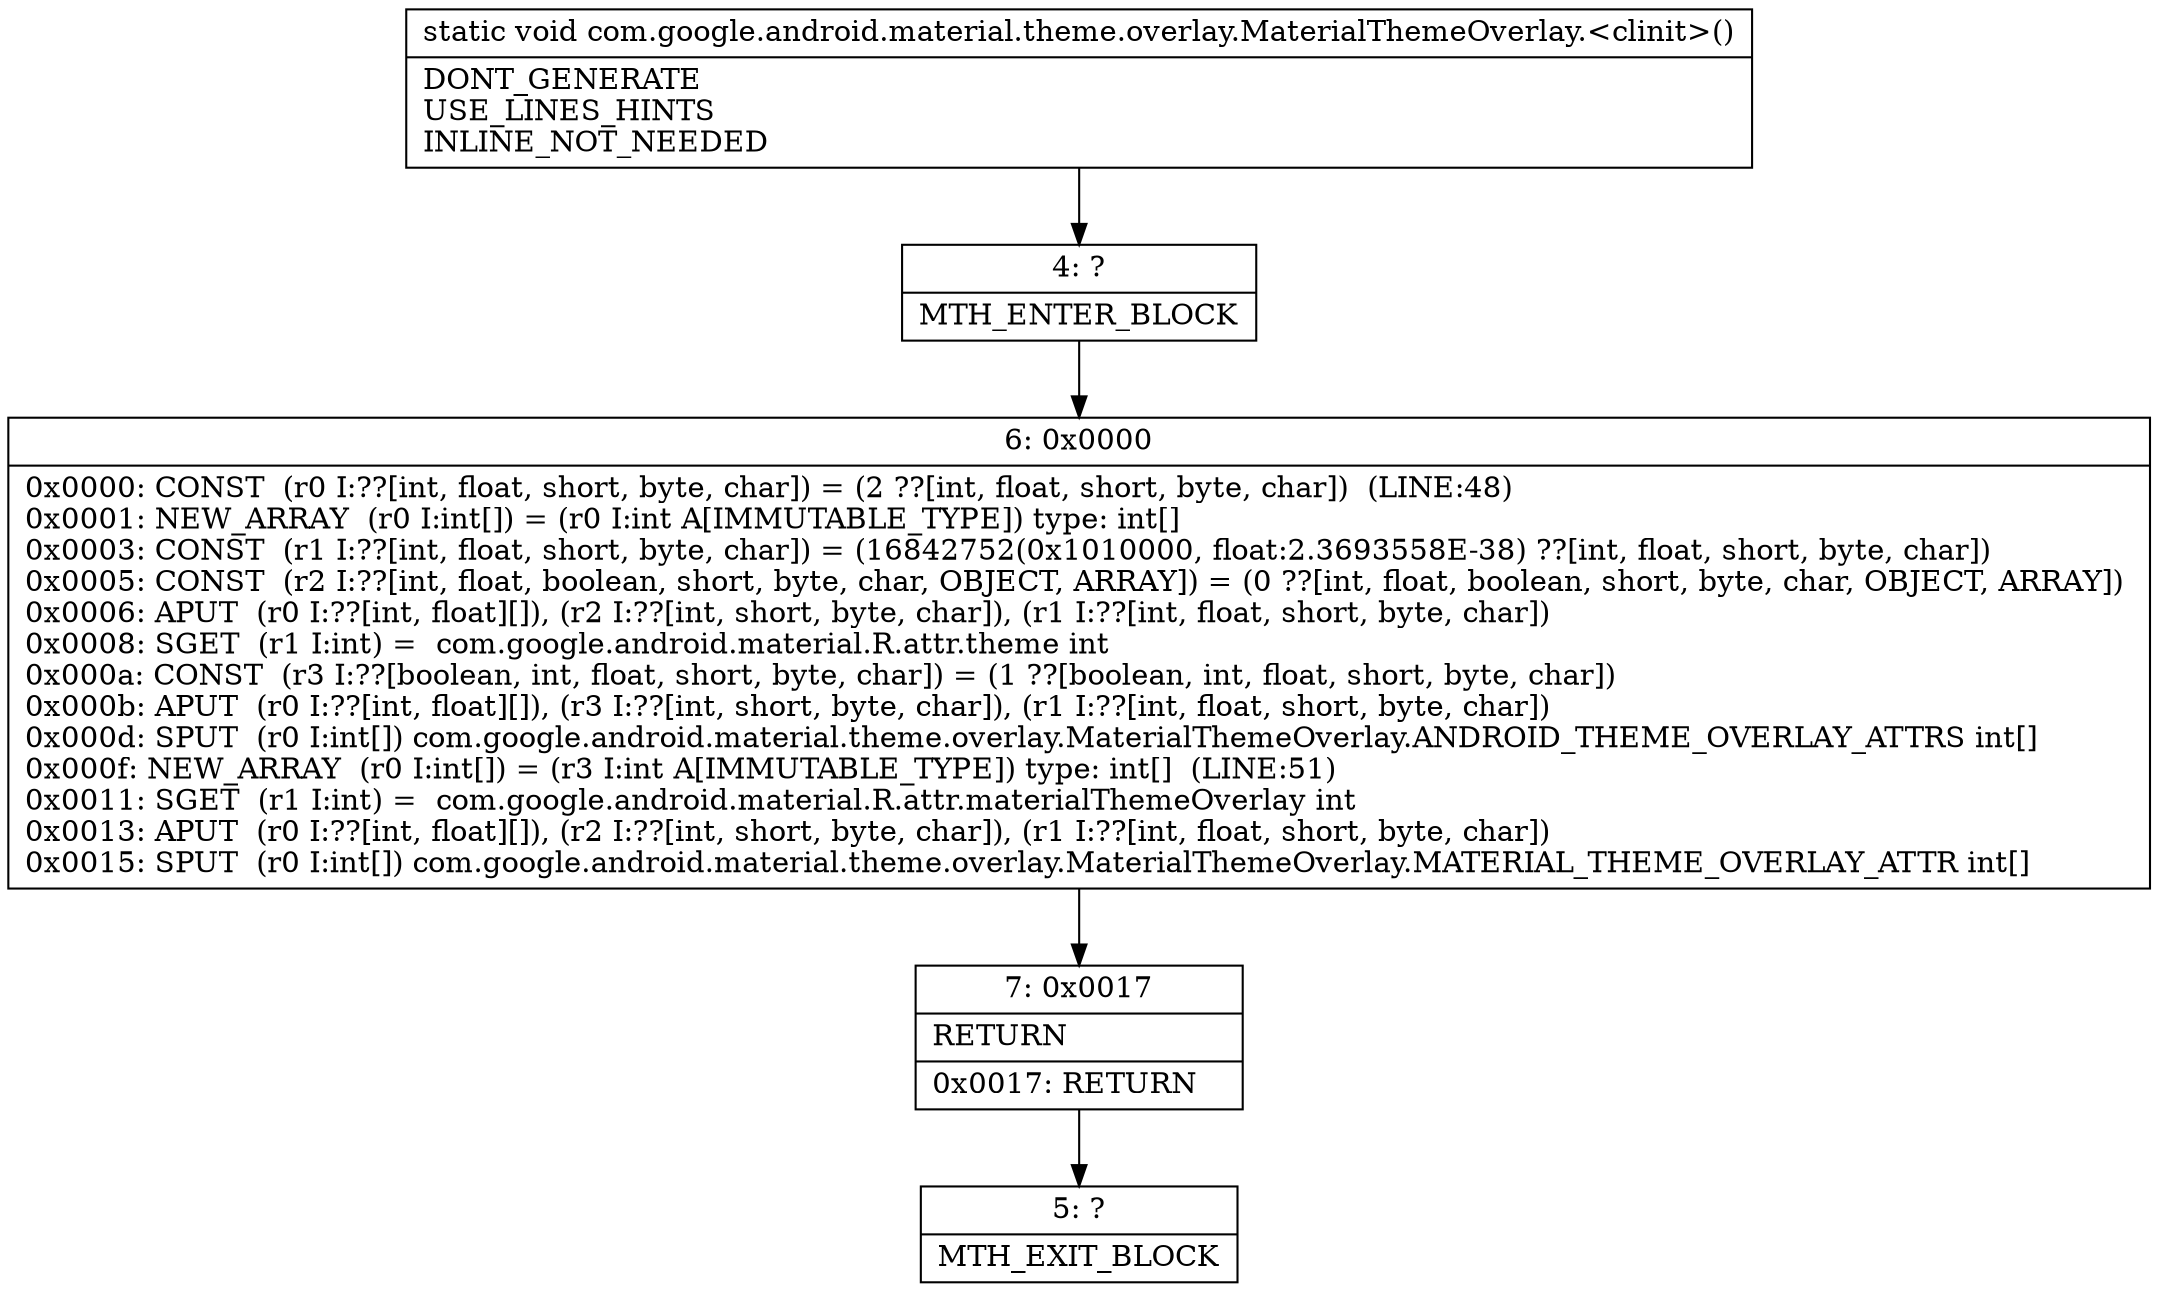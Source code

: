 digraph "CFG forcom.google.android.material.theme.overlay.MaterialThemeOverlay.\<clinit\>()V" {
Node_4 [shape=record,label="{4\:\ ?|MTH_ENTER_BLOCK\l}"];
Node_6 [shape=record,label="{6\:\ 0x0000|0x0000: CONST  (r0 I:??[int, float, short, byte, char]) = (2 ??[int, float, short, byte, char])  (LINE:48)\l0x0001: NEW_ARRAY  (r0 I:int[]) = (r0 I:int A[IMMUTABLE_TYPE]) type: int[] \l0x0003: CONST  (r1 I:??[int, float, short, byte, char]) = (16842752(0x1010000, float:2.3693558E\-38) ??[int, float, short, byte, char]) \l0x0005: CONST  (r2 I:??[int, float, boolean, short, byte, char, OBJECT, ARRAY]) = (0 ??[int, float, boolean, short, byte, char, OBJECT, ARRAY]) \l0x0006: APUT  (r0 I:??[int, float][]), (r2 I:??[int, short, byte, char]), (r1 I:??[int, float, short, byte, char]) \l0x0008: SGET  (r1 I:int) =  com.google.android.material.R.attr.theme int \l0x000a: CONST  (r3 I:??[boolean, int, float, short, byte, char]) = (1 ??[boolean, int, float, short, byte, char]) \l0x000b: APUT  (r0 I:??[int, float][]), (r3 I:??[int, short, byte, char]), (r1 I:??[int, float, short, byte, char]) \l0x000d: SPUT  (r0 I:int[]) com.google.android.material.theme.overlay.MaterialThemeOverlay.ANDROID_THEME_OVERLAY_ATTRS int[] \l0x000f: NEW_ARRAY  (r0 I:int[]) = (r3 I:int A[IMMUTABLE_TYPE]) type: int[]  (LINE:51)\l0x0011: SGET  (r1 I:int) =  com.google.android.material.R.attr.materialThemeOverlay int \l0x0013: APUT  (r0 I:??[int, float][]), (r2 I:??[int, short, byte, char]), (r1 I:??[int, float, short, byte, char]) \l0x0015: SPUT  (r0 I:int[]) com.google.android.material.theme.overlay.MaterialThemeOverlay.MATERIAL_THEME_OVERLAY_ATTR int[] \l}"];
Node_7 [shape=record,label="{7\:\ 0x0017|RETURN\l|0x0017: RETURN   \l}"];
Node_5 [shape=record,label="{5\:\ ?|MTH_EXIT_BLOCK\l}"];
MethodNode[shape=record,label="{static void com.google.android.material.theme.overlay.MaterialThemeOverlay.\<clinit\>()  | DONT_GENERATE\lUSE_LINES_HINTS\lINLINE_NOT_NEEDED\l}"];
MethodNode -> Node_4;Node_4 -> Node_6;
Node_6 -> Node_7;
Node_7 -> Node_5;
}

